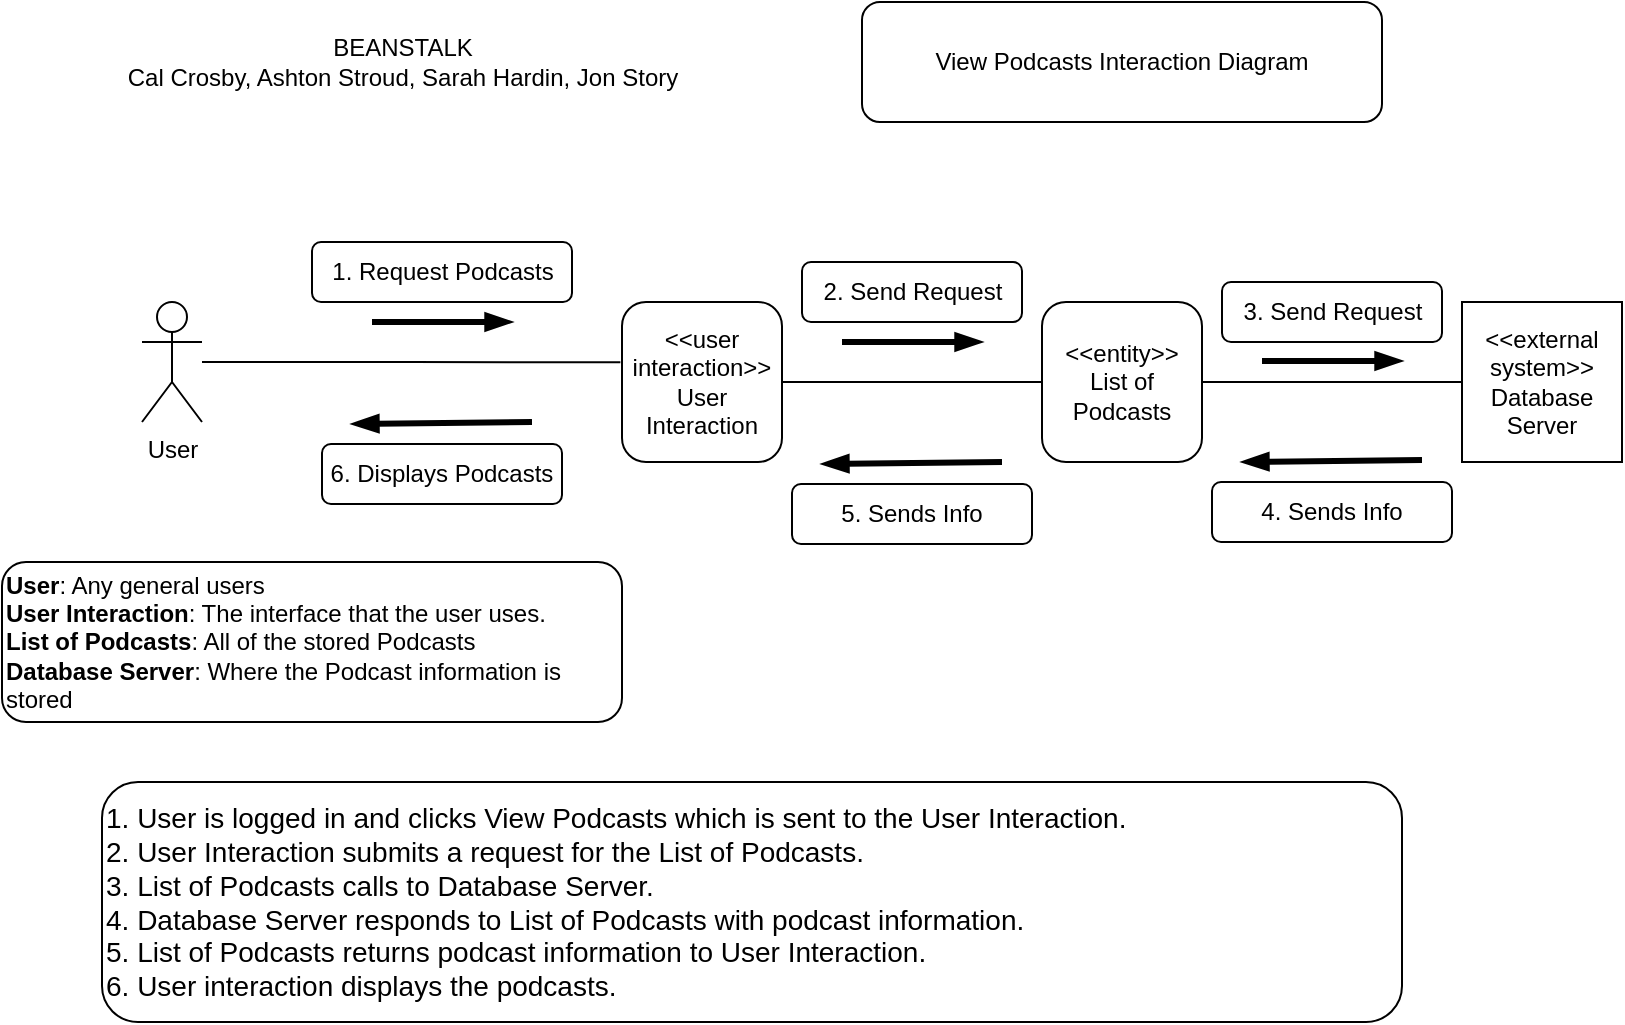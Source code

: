 <mxfile version="22.0.2" type="device">
  <diagram name="Page-1" id="ieuyb4vflH-HwAVy1ZwS">
    <mxGraphModel dx="949" dy="2193" grid="1" gridSize="10" guides="1" tooltips="1" connect="1" arrows="1" fold="1" page="1" pageScale="1" pageWidth="850" pageHeight="1100" math="0" shadow="0">
      <root>
        <mxCell id="0" />
        <mxCell id="1" parent="0" />
        <mxCell id="NiBR0CxUruw_FHS2o9U6-1" value="User" style="shape=umlActor;verticalLabelPosition=bottom;verticalAlign=top;html=1;outlineConnect=0;" parent="1" vertex="1">
          <mxGeometry x="100" y="140" width="30" height="60" as="geometry" />
        </mxCell>
        <mxCell id="NiBR0CxUruw_FHS2o9U6-4" value="&lt;b&gt;User&lt;/b&gt;: Any general users&lt;br&gt;&lt;b&gt;User Interaction&lt;/b&gt;: The interface that the user uses.&lt;br&gt;&lt;b&gt;List of Podcasts&lt;/b&gt;: All of the stored Podcasts&lt;br&gt;&lt;b&gt;Database Server&lt;/b&gt;: Where the Podcast information is stored" style="rounded=1;whiteSpace=wrap;html=1;align=left;" parent="1" vertex="1">
          <mxGeometry x="30" y="270" width="310" height="80" as="geometry" />
        </mxCell>
        <mxCell id="NiBR0CxUruw_FHS2o9U6-11" style="edgeStyle=orthogonalEdgeStyle;rounded=0;orthogonalLoop=1;jettySize=auto;html=1;endArrow=none;endFill=0;" parent="1" source="NiBR0CxUruw_FHS2o9U6-6" edge="1">
          <mxGeometry relative="1" as="geometry">
            <mxPoint x="590" y="180" as="targetPoint" />
          </mxGeometry>
        </mxCell>
        <mxCell id="NiBR0CxUruw_FHS2o9U6-6" value="&amp;lt;&amp;lt;user interaction&amp;gt;&amp;gt;&lt;br&gt;User Interaction" style="whiteSpace=wrap;html=1;aspect=fixed;rounded=1;" parent="1" vertex="1">
          <mxGeometry x="340" y="140" width="80" height="80" as="geometry" />
        </mxCell>
        <mxCell id="NiBR0CxUruw_FHS2o9U6-7" style="edgeStyle=orthogonalEdgeStyle;rounded=0;orthogonalLoop=1;jettySize=auto;html=1;entryX=-0.01;entryY=0.377;entryDx=0;entryDy=0;entryPerimeter=0;startArrow=none;startFill=0;endArrow=none;endFill=0;" parent="1" source="NiBR0CxUruw_FHS2o9U6-1" target="NiBR0CxUruw_FHS2o9U6-6" edge="1">
          <mxGeometry relative="1" as="geometry" />
        </mxCell>
        <mxCell id="NiBR0CxUruw_FHS2o9U6-8" value="1. Request Podcasts" style="text;html=1;align=center;verticalAlign=middle;resizable=0;points=[];autosize=1;strokeColor=default;fillColor=none;rounded=1;" parent="1" vertex="1">
          <mxGeometry x="185" y="110" width="130" height="30" as="geometry" />
        </mxCell>
        <mxCell id="NiBR0CxUruw_FHS2o9U6-10" value="View Podcasts&amp;nbsp;Interaction Diagram" style="rounded=1;whiteSpace=wrap;html=1;" parent="1" vertex="1">
          <mxGeometry x="460" y="-10" width="260" height="60" as="geometry" />
        </mxCell>
        <mxCell id="NiBR0CxUruw_FHS2o9U6-12" value="2. Send Request" style="text;html=1;align=center;verticalAlign=middle;resizable=0;points=[];autosize=1;strokeColor=default;fillColor=none;rounded=1;" parent="1" vertex="1">
          <mxGeometry x="430" y="120" width="110" height="30" as="geometry" />
        </mxCell>
        <mxCell id="NiBR0CxUruw_FHS2o9U6-20" style="edgeStyle=orthogonalEdgeStyle;rounded=0;orthogonalLoop=1;jettySize=auto;html=1;entryX=0;entryY=0.5;entryDx=0;entryDy=0;endArrow=none;endFill=0;" parent="1" source="NiBR0CxUruw_FHS2o9U6-13" target="NiBR0CxUruw_FHS2o9U6-14" edge="1">
          <mxGeometry relative="1" as="geometry" />
        </mxCell>
        <mxCell id="NiBR0CxUruw_FHS2o9U6-13" value="&amp;lt;&amp;lt;entity&amp;gt;&amp;gt;&lt;br&gt;List of Podcasts" style="whiteSpace=wrap;html=1;aspect=fixed;rounded=1;" parent="1" vertex="1">
          <mxGeometry x="550" y="140" width="80" height="80" as="geometry" />
        </mxCell>
        <mxCell id="NiBR0CxUruw_FHS2o9U6-14" value="&amp;lt;&amp;lt;external system&amp;gt;&amp;gt;&lt;br&gt;Database Server" style="whiteSpace=wrap;html=1;aspect=fixed;" parent="1" vertex="1">
          <mxGeometry x="760" y="140" width="80" height="80" as="geometry" />
        </mxCell>
        <mxCell id="NiBR0CxUruw_FHS2o9U6-18" value="" style="endArrow=blockThin;html=1;rounded=0;strokeWidth=3;endFill=1;" parent="1" edge="1">
          <mxGeometry width="50" height="50" relative="1" as="geometry">
            <mxPoint x="450" y="160" as="sourcePoint" />
            <mxPoint x="520" y="160" as="targetPoint" />
            <Array as="points">
              <mxPoint x="490" y="160" />
            </Array>
          </mxGeometry>
        </mxCell>
        <mxCell id="NiBR0CxUruw_FHS2o9U6-19" value="" style="endArrow=blockThin;html=1;rounded=0;strokeWidth=3;endFill=1;" parent="1" edge="1">
          <mxGeometry width="50" height="50" relative="1" as="geometry">
            <mxPoint x="215" y="150" as="sourcePoint" />
            <mxPoint x="285" y="150" as="targetPoint" />
            <Array as="points">
              <mxPoint x="255" y="150" />
            </Array>
          </mxGeometry>
        </mxCell>
        <mxCell id="NiBR0CxUruw_FHS2o9U6-21" value="3. Send Request" style="text;html=1;align=center;verticalAlign=middle;resizable=0;points=[];autosize=1;strokeColor=default;fillColor=none;rounded=1;" parent="1" vertex="1">
          <mxGeometry x="640" y="130" width="110" height="30" as="geometry" />
        </mxCell>
        <mxCell id="NiBR0CxUruw_FHS2o9U6-22" value="" style="endArrow=blockThin;html=1;rounded=0;strokeWidth=3;endFill=1;" parent="1" edge="1">
          <mxGeometry width="50" height="50" relative="1" as="geometry">
            <mxPoint x="660" y="169.5" as="sourcePoint" />
            <mxPoint x="730" y="169.5" as="targetPoint" />
            <Array as="points">
              <mxPoint x="700" y="169.5" />
            </Array>
          </mxGeometry>
        </mxCell>
        <mxCell id="NiBR0CxUruw_FHS2o9U6-25" value="4. Sends Info" style="rounded=1;whiteSpace=wrap;html=1;" parent="1" vertex="1">
          <mxGeometry x="635" y="230" width="120" height="30" as="geometry" />
        </mxCell>
        <mxCell id="NiBR0CxUruw_FHS2o9U6-26" value="" style="endArrow=blockThin;html=1;rounded=0;strokeWidth=3;endFill=1;entryX=0.25;entryY=1;entryDx=0;entryDy=0;" parent="1" edge="1">
          <mxGeometry width="50" height="50" relative="1" as="geometry">
            <mxPoint x="740" y="219" as="sourcePoint" />
            <mxPoint x="650" y="220" as="targetPoint" />
            <Array as="points" />
          </mxGeometry>
        </mxCell>
        <mxCell id="NiBR0CxUruw_FHS2o9U6-29" value="5. Sends Info" style="rounded=1;whiteSpace=wrap;html=1;" parent="1" vertex="1">
          <mxGeometry x="425" y="231" width="120" height="30" as="geometry" />
        </mxCell>
        <mxCell id="NiBR0CxUruw_FHS2o9U6-30" value="" style="endArrow=blockThin;html=1;rounded=0;strokeWidth=3;endFill=1;entryX=0.25;entryY=1;entryDx=0;entryDy=0;" parent="1" edge="1">
          <mxGeometry width="50" height="50" relative="1" as="geometry">
            <mxPoint x="530" y="220" as="sourcePoint" />
            <mxPoint x="440" y="221" as="targetPoint" />
            <Array as="points" />
          </mxGeometry>
        </mxCell>
        <mxCell id="NiBR0CxUruw_FHS2o9U6-31" value="6. Displays Podcasts" style="rounded=1;whiteSpace=wrap;html=1;" parent="1" vertex="1">
          <mxGeometry x="190" y="211" width="120" height="30" as="geometry" />
        </mxCell>
        <mxCell id="NiBR0CxUruw_FHS2o9U6-32" value="" style="endArrow=blockThin;html=1;rounded=0;strokeWidth=3;endFill=1;entryX=0.25;entryY=1;entryDx=0;entryDy=0;" parent="1" edge="1">
          <mxGeometry width="50" height="50" relative="1" as="geometry">
            <mxPoint x="295" y="200" as="sourcePoint" />
            <mxPoint x="205" y="201" as="targetPoint" />
            <Array as="points" />
          </mxGeometry>
        </mxCell>
        <mxCell id="NiBR0CxUruw_FHS2o9U6-34" value="&lt;font style=&quot;font-size: 14px;&quot;&gt;1. User is logged in and clicks View Podcasts which is sent to the User Interaction.&lt;br&gt;2. User Interaction submits a request for the List of Podcasts.&lt;br&gt;3. List of Podcasts calls to Database Server.&lt;br&gt;4. Database Server responds to List of Podcasts with podcast information.&lt;br&gt;5. List of Podcasts returns podcast information to User Interaction.&lt;br&gt;6. User interaction displays the podcasts.&lt;/font&gt;" style="rounded=1;whiteSpace=wrap;html=1;align=left;" parent="1" vertex="1">
          <mxGeometry x="80" y="380" width="650" height="120" as="geometry" />
        </mxCell>
        <mxCell id="XSdLAT5W5KOoBEC_n2Jf-1" value="BEANSTALK&lt;br&gt;Cal Crosby, Ashton Stroud, Sarah Hardin, Jon Story" style="text;html=1;align=center;verticalAlign=middle;resizable=0;points=[];autosize=1;strokeColor=none;fillColor=none;" parent="1" vertex="1">
          <mxGeometry x="80" width="300" height="40" as="geometry" />
        </mxCell>
      </root>
    </mxGraphModel>
  </diagram>
</mxfile>
